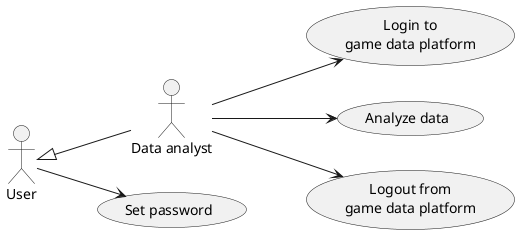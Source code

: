 @startuml
left to right direction

"Data analyst" as DA
User <|-- DA

User --> (Set password)

DA --> (Login to\ngame data platform)
DA --> (Analyze data)
DA --> (Logout from\ngame data platform)

@enduml
